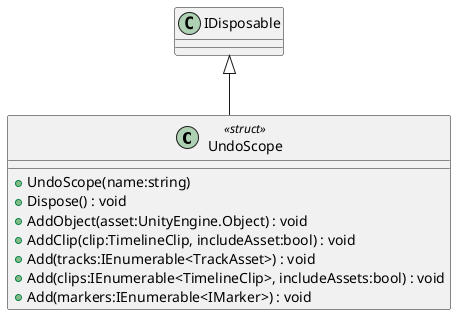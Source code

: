 @startuml
class UndoScope <<struct>> {
    + UndoScope(name:string)
    + Dispose() : void
    + AddObject(asset:UnityEngine.Object) : void
    + AddClip(clip:TimelineClip, includeAsset:bool) : void
    + Add(tracks:IEnumerable<TrackAsset>) : void
    + Add(clips:IEnumerable<TimelineClip>, includeAssets:bool) : void
    + Add(markers:IEnumerable<IMarker>) : void
}
IDisposable <|-- UndoScope
@enduml

